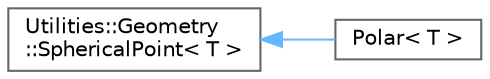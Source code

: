 digraph "Graphical Class Hierarchy"
{
 // LATEX_PDF_SIZE
  bgcolor="transparent";
  edge [fontname=Helvetica,fontsize=10,labelfontname=Helvetica,labelfontsize=10];
  node [fontname=Helvetica,fontsize=10,shape=box,height=0.2,width=0.4];
  rankdir="LR";
  Node0 [id="Node000000",label="Utilities::Geometry\l::SphericalPoint\< T \>",height=0.2,width=0.4,color="grey40", fillcolor="white", style="filled",URL="$class_utilities_1_1_geometry_1_1_spherical_point.html",tooltip=" "];
  Node0 -> Node1 [id="edge29_Node000000_Node000001",dir="back",color="steelblue1",style="solid",tooltip=" "];
  Node1 [id="Node000001",label="Polar\< T \>",height=0.2,width=0.4,color="grey40", fillcolor="white", style="filled",URL="$struct_polar.html",tooltip="this data class represents a postion inspherical coordinates and a polarization relative to the sphir..."];
}
